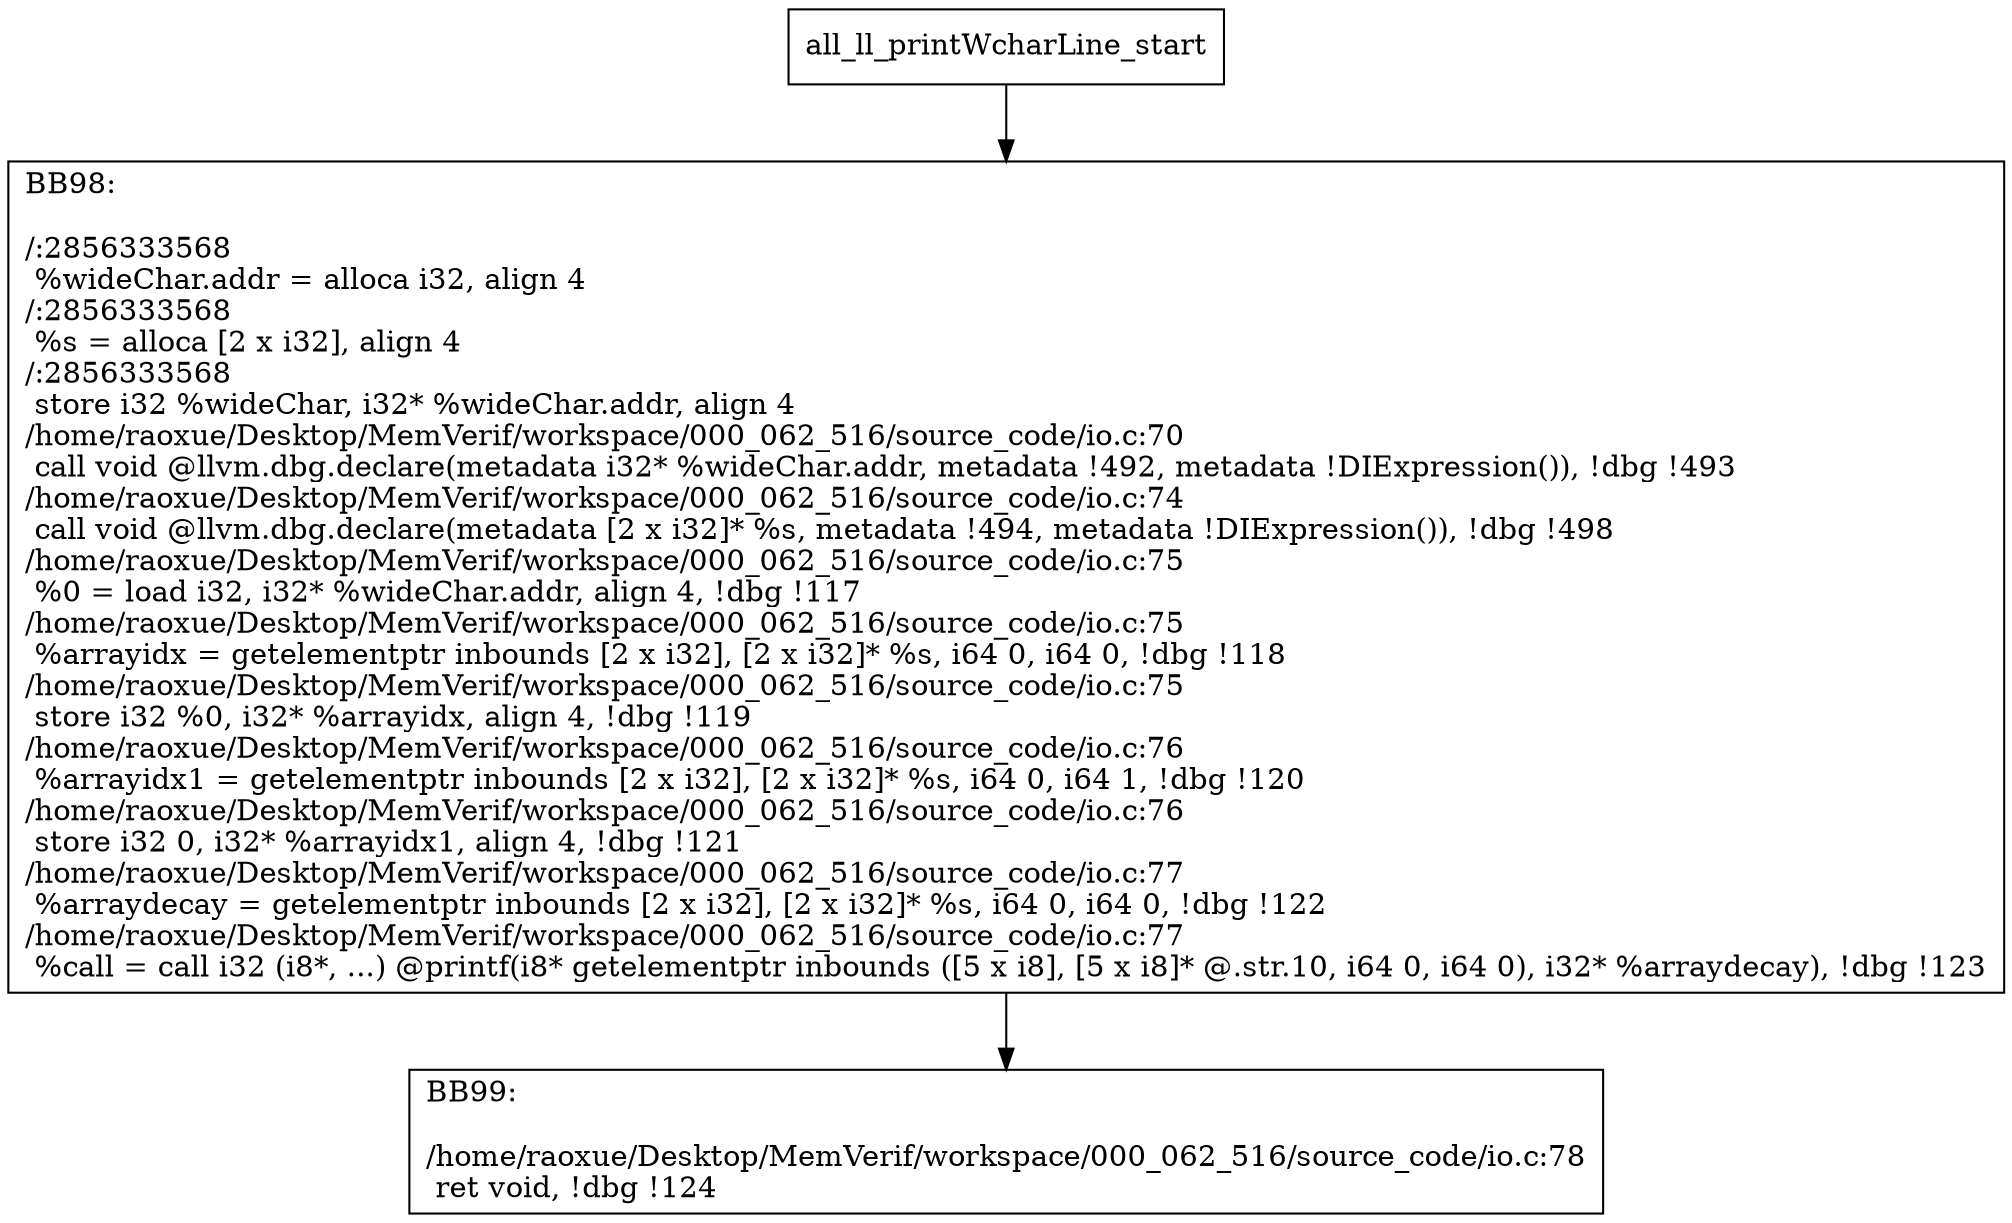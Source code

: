 digraph "CFG for'all_ll_printWcharLine' function" {
	BBall_ll_printWcharLine_start[shape=record,label="{all_ll_printWcharLine_start}"];
	BBall_ll_printWcharLine_start-> all_ll_printWcharLineBB98;
	all_ll_printWcharLineBB98 [shape=record, label="{BB98:\l\l/:2856333568\l
  %wideChar.addr = alloca i32, align 4\l
/:2856333568\l
  %s = alloca [2 x i32], align 4\l
/:2856333568\l
  store i32 %wideChar, i32* %wideChar.addr, align 4\l
/home/raoxue/Desktop/MemVerif/workspace/000_062_516/source_code/io.c:70\l
  call void @llvm.dbg.declare(metadata i32* %wideChar.addr, metadata !492, metadata !DIExpression()), !dbg !493\l
/home/raoxue/Desktop/MemVerif/workspace/000_062_516/source_code/io.c:74\l
  call void @llvm.dbg.declare(metadata [2 x i32]* %s, metadata !494, metadata !DIExpression()), !dbg !498\l
/home/raoxue/Desktop/MemVerif/workspace/000_062_516/source_code/io.c:75\l
  %0 = load i32, i32* %wideChar.addr, align 4, !dbg !117\l
/home/raoxue/Desktop/MemVerif/workspace/000_062_516/source_code/io.c:75\l
  %arrayidx = getelementptr inbounds [2 x i32], [2 x i32]* %s, i64 0, i64 0, !dbg !118\l
/home/raoxue/Desktop/MemVerif/workspace/000_062_516/source_code/io.c:75\l
  store i32 %0, i32* %arrayidx, align 4, !dbg !119\l
/home/raoxue/Desktop/MemVerif/workspace/000_062_516/source_code/io.c:76\l
  %arrayidx1 = getelementptr inbounds [2 x i32], [2 x i32]* %s, i64 0, i64 1, !dbg !120\l
/home/raoxue/Desktop/MemVerif/workspace/000_062_516/source_code/io.c:76\l
  store i32 0, i32* %arrayidx1, align 4, !dbg !121\l
/home/raoxue/Desktop/MemVerif/workspace/000_062_516/source_code/io.c:77\l
  %arraydecay = getelementptr inbounds [2 x i32], [2 x i32]* %s, i64 0, i64 0, !dbg !122\l
/home/raoxue/Desktop/MemVerif/workspace/000_062_516/source_code/io.c:77\l
  %call = call i32 (i8*, ...) @printf(i8* getelementptr inbounds ([5 x i8], [5 x i8]* @.str.10, i64 0, i64 0), i32* %arraydecay), !dbg !123\l
}"];
	all_ll_printWcharLineBB98-> all_ll_printWcharLineBB99;
	all_ll_printWcharLineBB99 [shape=record, label="{BB99:\l\l/home/raoxue/Desktop/MemVerif/workspace/000_062_516/source_code/io.c:78\l
  ret void, !dbg !124\l
}"];
}
